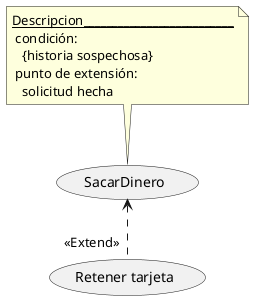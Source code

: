 @startuml

(SacarDinero) <.."<<Extend>>" (Retener tarjeta)
note as N1
 <u>Descripcion__________________________________________________________________________________________________________________</u>
  condición:
    {historia sospechosa}
  punto de extensión:
    solicitud hecha
end note


N1 -- (SacarDinero)
@enduml